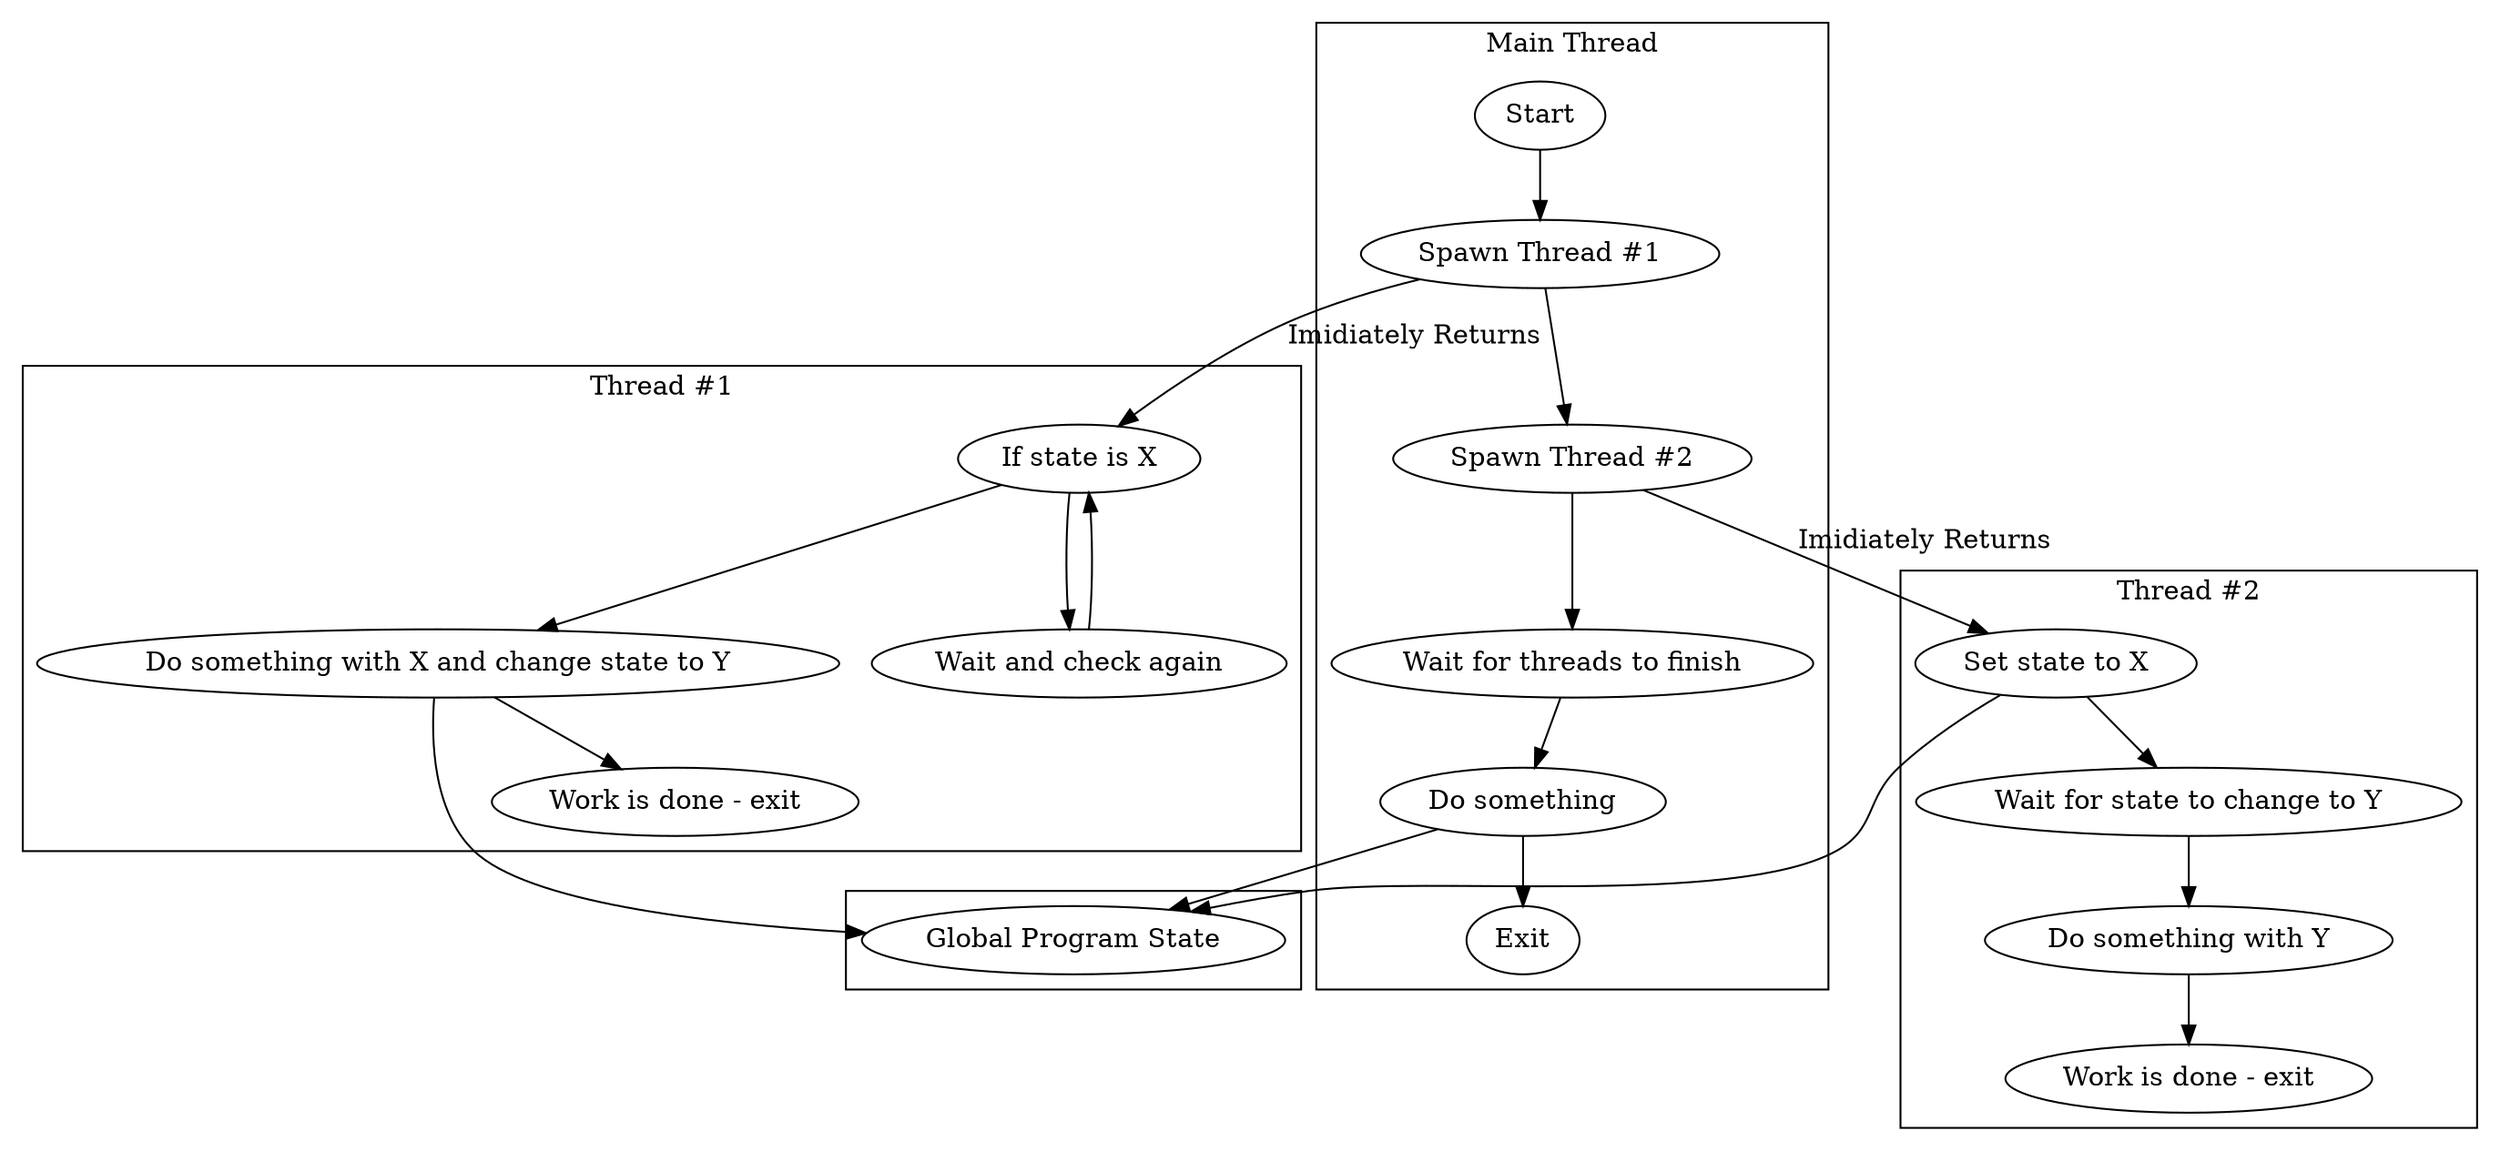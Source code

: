 digraph G {
    subgraph cluster0 {
        state[label="Global Program State"]
    }

    subgraph cluster1 {
        label="Main Thread"
        start[label="Start"]
        spawn1[label="Spawn Thread #1"]
        spawn2[label="Spawn Thread #2"]
        join[label="Wait for threads to finish"]
        dosomething[label="Do something"]
        end[label="Exit"]

        start -> spawn1
        spawn1 -> spawn2
        spawn2 -> join
        join -> dosomething
        dosomething -> state
        dosomething -> end
    }

    spawn1 -> cond1[label="Imidiately Returns"]
    spawn2 -> setstate[label="Imidiately Returns"]

    subgraph cluster2 {
        label="Thread #1"
        cond1[label="If state is X"]
        condhold1[label="Do something with X and change state to Y"]
        condfail1[label="Wait and check again"]
        exitthread1[label="Work is done - exit"]

        cond1 -> condhold1
        condhold1 -> state
        cond1 -> condfail1
        condfail1 -> cond1
        condhold1 -> exitthread1
    }

    subgraph cluster3 {
        label="Thread #2"
        setstate[label="Set state to X"]
        wait2[label="Wait for state to change to Y"]
        body2[label="Do something with Y"]
        exitthread2[label="Work is done - exit"]

        setstate -> wait2
        setstate -> state
        wait2 -> body2
        body2 -> exitthread2
    }
}
